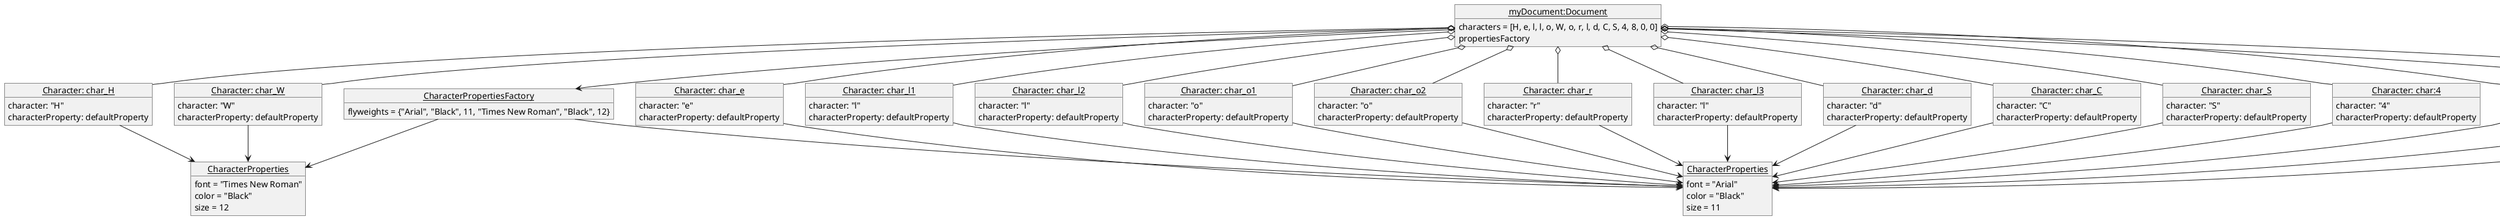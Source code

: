 @startuml
'https://plantuml.com/object-diagram

object "<u>myDocument:Document</u>" as myDocument{
    characters = [H, e, l, l, o, W, o, r, l, d, C, S, 4, 8, 0, 0]
    propertiesFactory
}

object "<u>CharacterPropertiesFactory</u>" as factory{
    flyweights = {"Arial", "Black", 11, "Times New Roman", "Black", 12}
}

object "<u>CharacterProperties</u>" as defaultProperty{
    font = "Arial"
    color = "Black"
    size = 11
}

object "<u>CharacterProperties</u>" as mlaProperty{
    font = "Times New Roman"
    color = "Black"
    size = 12
}

object "<u>Character: char_H</u>" as char1{
    character: "H"
    characterProperty: defaultProperty
}

object "<u>Character: char_e</u>" as char2{
    character: "e"
    characterProperty: defaultProperty
}

object "<u>Character: char_l1</u>" as char3{
    character: "l"
    characterProperty: defaultProperty
}

object "<u>Character: char_l2</u>" as char4{
    character: "l"
    characterProperty: defaultProperty
}

object "<u>Character: char_o1</u>" as char5{
    character: "o"
    characterProperty: defaultProperty
}

object "<u>Character: char_W</u>" as char6{
    character: "W"
    characterProperty: defaultProperty
}

object "<u>Character: char_o2</u>" as char7{
    character: "o"
    characterProperty: defaultProperty
}

object "<u>Character: char_r</u>" as char8{
    character: "r"
    characterProperty: defaultProperty
}

object "<u>Character: char_l3</u>" as char9{
    character: "l"
    characterProperty: defaultProperty
}

object "<u>Character: char_d</u>" as char10{
    character: "d"
    characterProperty: defaultProperty
}

object "<u>Character: char_C</u>" as char11{
    character: "C"
    characterProperty: defaultProperty
}

object "<u>Character: char_S</u>" as char12{
    character: "S"
    characterProperty: defaultProperty
}

object "<u>Character: char:4</u>" as char13{
    character: "4"
    characterProperty: defaultProperty
}

object "<u>Character: char_8</u>" as char14{
    character: "8"
    characterProperty: defaultProperty
}

object "<u>Character: char_0_1</u>" as char15{
    character: "0"
    characterProperty: defaultProperty
}

object "<u>Character: char_0_2</u>" as char16{
    character: "0"
    characterProperty: defaultProperty
}

myDocument --> factory
myDocument o-- char1
myDocument o-- char2
myDocument o-- char3
myDocument o-- char4
myDocument o-- char5
myDocument o-- char6
myDocument o-- char7
myDocument o-- char8
myDocument o-- char9
myDocument o-- char10
myDocument o-- char11
myDocument o-- char12
myDocument o-- char13
myDocument o-- char14
myDocument o-- char15
myDocument o-- char16

factory --> defaultProperty
char1 --> mlaProperty
char2 --> defaultProperty
char3 --> defaultProperty
char4 --> defaultProperty
char5 --> defaultProperty
char6 --> mlaProperty
char7 --> defaultProperty
char8 --> defaultProperty
char9 --> defaultProperty
char10 --> defaultProperty
char11 --> defaultProperty
char12 --> defaultProperty
char13 --> defaultProperty
char14 --> defaultProperty
char15 --> defaultProperty
char16 --> defaultProperty

factory --> mlaProperty

@enduml
